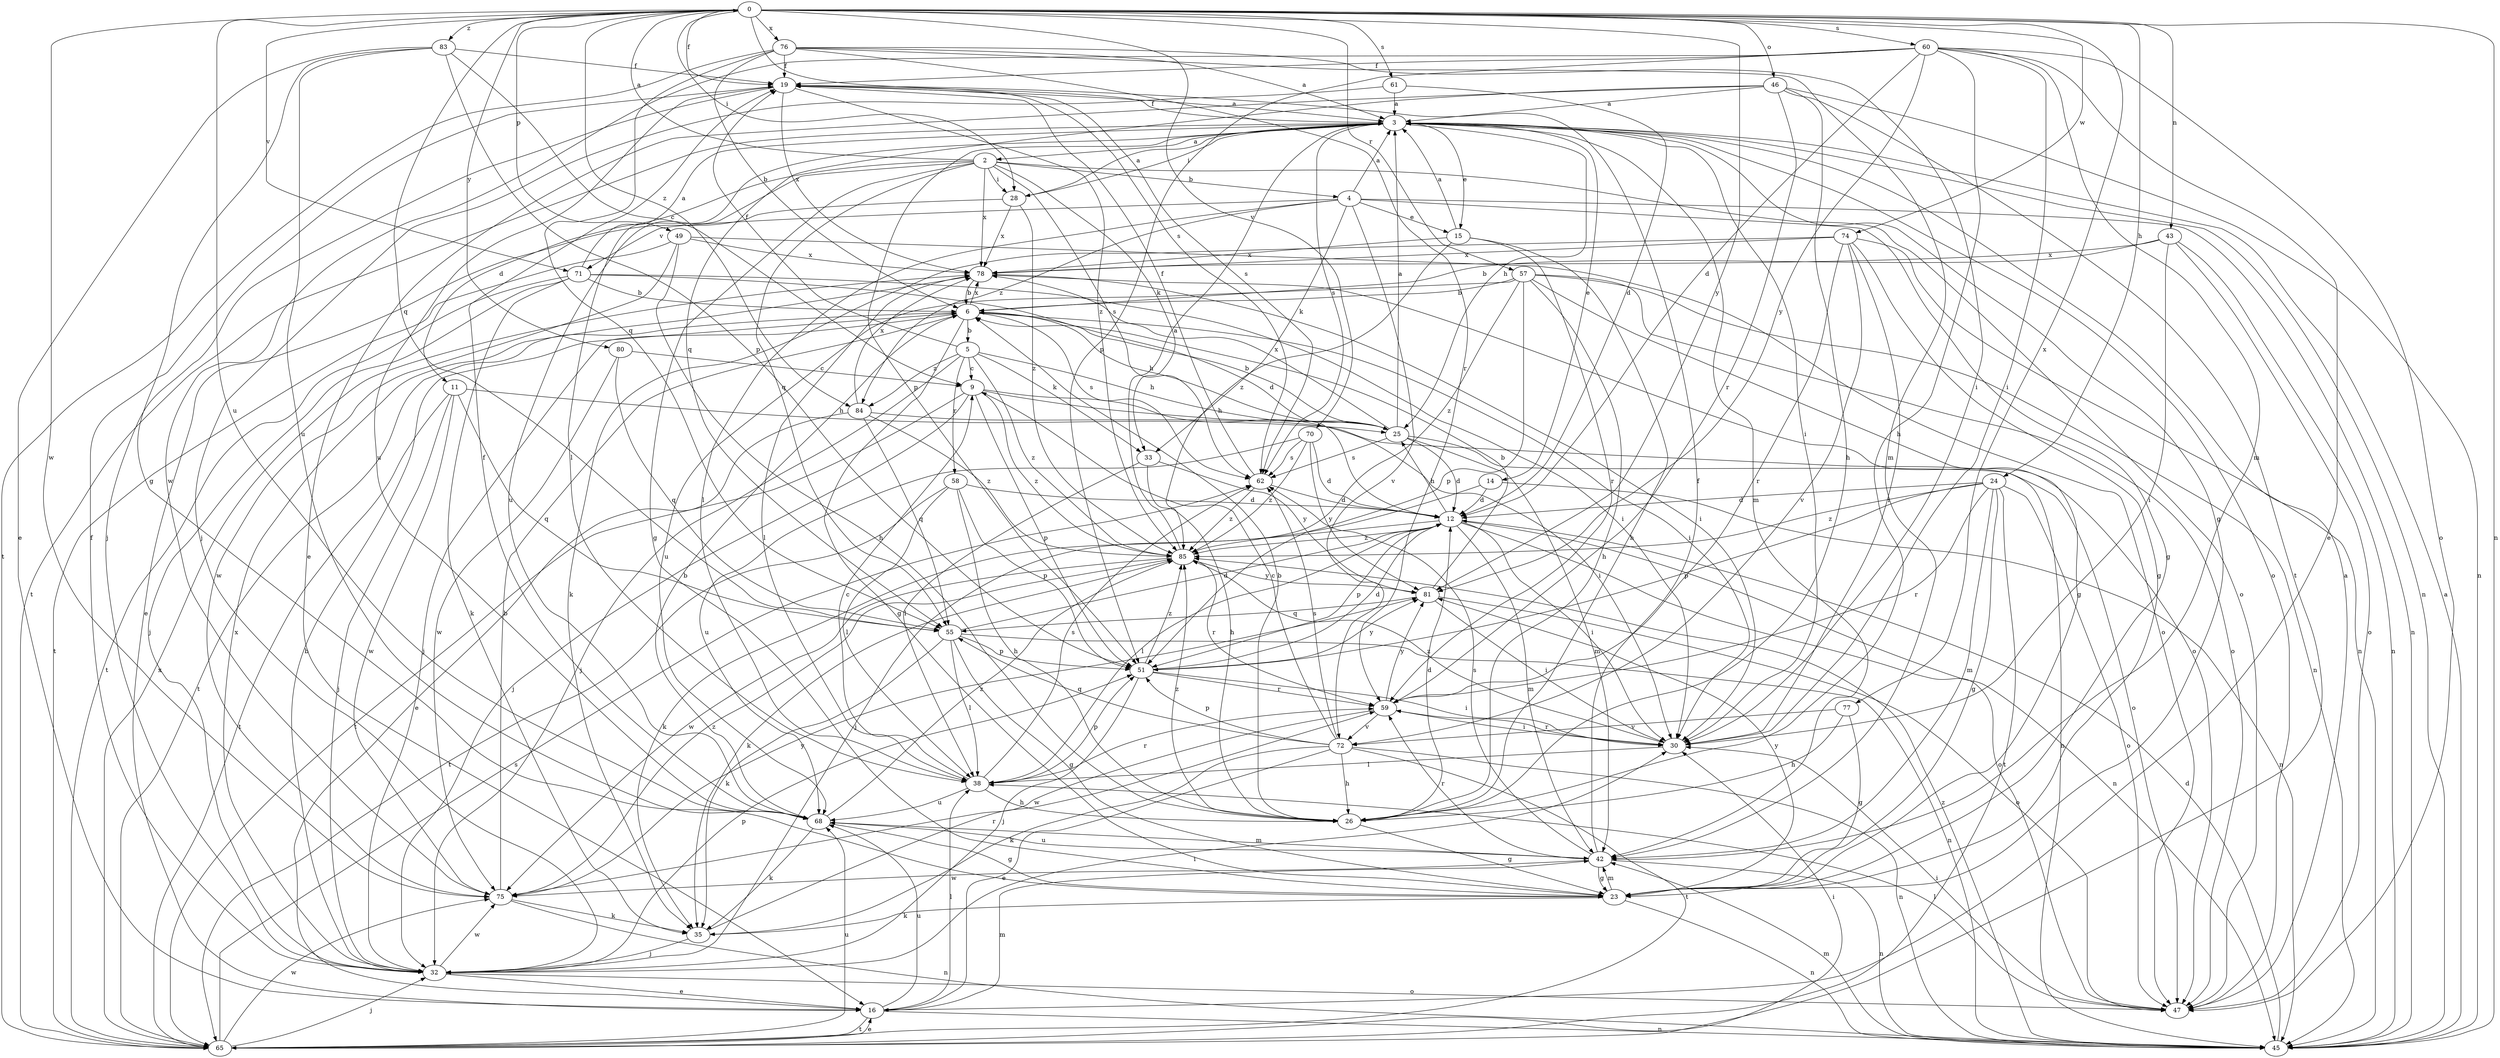 strict digraph  {
0;
2;
3;
4;
5;
6;
9;
11;
12;
14;
15;
16;
19;
23;
24;
25;
26;
28;
30;
32;
33;
35;
38;
42;
43;
45;
46;
47;
49;
51;
55;
57;
58;
59;
60;
61;
62;
65;
68;
70;
71;
72;
74;
75;
76;
77;
78;
80;
81;
83;
84;
85;
0 -> 19  [label=f];
0 -> 24  [label=h];
0 -> 28  [label=i];
0 -> 43  [label=n];
0 -> 45  [label=n];
0 -> 46  [label=o];
0 -> 49  [label=p];
0 -> 55  [label=q];
0 -> 57  [label=r];
0 -> 60  [label=s];
0 -> 61  [label=s];
0 -> 62  [label=s];
0 -> 68  [label=u];
0 -> 70  [label=v];
0 -> 71  [label=v];
0 -> 74  [label=w];
0 -> 75  [label=w];
0 -> 76  [label=x];
0 -> 77  [label=x];
0 -> 80  [label=y];
0 -> 81  [label=y];
0 -> 83  [label=z];
0 -> 84  [label=z];
2 -> 0  [label=a];
2 -> 4  [label=b];
2 -> 11  [label=d];
2 -> 23  [label=g];
2 -> 28  [label=i];
2 -> 33  [label=k];
2 -> 47  [label=o];
2 -> 55  [label=q];
2 -> 62  [label=s];
2 -> 68  [label=u];
2 -> 78  [label=x];
3 -> 2  [label=a];
3 -> 14  [label=e];
3 -> 15  [label=e];
3 -> 19  [label=f];
3 -> 23  [label=g];
3 -> 25  [label=h];
3 -> 28  [label=i];
3 -> 30  [label=i];
3 -> 38  [label=l];
3 -> 42  [label=m];
3 -> 45  [label=n];
3 -> 47  [label=o];
3 -> 51  [label=p];
3 -> 62  [label=s];
3 -> 65  [label=t];
4 -> 3  [label=a];
4 -> 15  [label=e];
4 -> 23  [label=g];
4 -> 33  [label=k];
4 -> 38  [label=l];
4 -> 45  [label=n];
4 -> 71  [label=v];
4 -> 72  [label=v];
4 -> 84  [label=z];
5 -> 9  [label=c];
5 -> 19  [label=f];
5 -> 25  [label=h];
5 -> 32  [label=j];
5 -> 33  [label=k];
5 -> 58  [label=r];
5 -> 84  [label=z];
5 -> 85  [label=z];
6 -> 5  [label=b];
6 -> 23  [label=g];
6 -> 25  [label=h];
6 -> 30  [label=i];
6 -> 32  [label=j];
6 -> 62  [label=s];
6 -> 65  [label=t];
6 -> 78  [label=x];
9 -> 25  [label=h];
9 -> 30  [label=i];
9 -> 32  [label=j];
9 -> 51  [label=p];
9 -> 65  [label=t];
9 -> 85  [label=z];
11 -> 25  [label=h];
11 -> 32  [label=j];
11 -> 55  [label=q];
11 -> 65  [label=t];
11 -> 75  [label=w];
12 -> 25  [label=h];
12 -> 30  [label=i];
12 -> 35  [label=k];
12 -> 38  [label=l];
12 -> 42  [label=m];
12 -> 45  [label=n];
12 -> 47  [label=o];
12 -> 51  [label=p];
12 -> 85  [label=z];
14 -> 12  [label=d];
14 -> 32  [label=j];
14 -> 45  [label=n];
15 -> 3  [label=a];
15 -> 26  [label=h];
15 -> 59  [label=r];
15 -> 78  [label=x];
15 -> 85  [label=z];
16 -> 38  [label=l];
16 -> 42  [label=m];
16 -> 45  [label=n];
16 -> 65  [label=t];
16 -> 68  [label=u];
19 -> 3  [label=a];
19 -> 32  [label=j];
19 -> 62  [label=s];
19 -> 68  [label=u];
19 -> 78  [label=x];
19 -> 85  [label=z];
23 -> 35  [label=k];
23 -> 42  [label=m];
23 -> 45  [label=n];
23 -> 81  [label=y];
24 -> 12  [label=d];
24 -> 23  [label=g];
24 -> 42  [label=m];
24 -> 47  [label=o];
24 -> 51  [label=p];
24 -> 59  [label=r];
24 -> 65  [label=t];
24 -> 85  [label=z];
25 -> 3  [label=a];
25 -> 6  [label=b];
25 -> 12  [label=d];
25 -> 42  [label=m];
25 -> 45  [label=n];
25 -> 62  [label=s];
25 -> 78  [label=x];
26 -> 6  [label=b];
26 -> 12  [label=d];
26 -> 23  [label=g];
26 -> 85  [label=z];
28 -> 3  [label=a];
28 -> 16  [label=e];
28 -> 78  [label=x];
28 -> 85  [label=z];
30 -> 38  [label=l];
30 -> 59  [label=r];
30 -> 85  [label=z];
32 -> 6  [label=b];
32 -> 16  [label=e];
32 -> 19  [label=f];
32 -> 30  [label=i];
32 -> 47  [label=o];
32 -> 51  [label=p];
32 -> 75  [label=w];
32 -> 78  [label=x];
33 -> 26  [label=h];
33 -> 38  [label=l];
33 -> 81  [label=y];
35 -> 32  [label=j];
35 -> 59  [label=r];
38 -> 9  [label=c];
38 -> 26  [label=h];
38 -> 51  [label=p];
38 -> 59  [label=r];
38 -> 62  [label=s];
38 -> 68  [label=u];
42 -> 19  [label=f];
42 -> 23  [label=g];
42 -> 45  [label=n];
42 -> 59  [label=r];
42 -> 62  [label=s];
42 -> 68  [label=u];
42 -> 75  [label=w];
43 -> 6  [label=b];
43 -> 30  [label=i];
43 -> 45  [label=n];
43 -> 47  [label=o];
43 -> 78  [label=x];
45 -> 3  [label=a];
45 -> 12  [label=d];
45 -> 42  [label=m];
45 -> 85  [label=z];
46 -> 3  [label=a];
46 -> 16  [label=e];
46 -> 26  [label=h];
46 -> 45  [label=n];
46 -> 55  [label=q];
46 -> 59  [label=r];
46 -> 65  [label=t];
47 -> 3  [label=a];
47 -> 30  [label=i];
47 -> 38  [label=l];
49 -> 26  [label=h];
49 -> 47  [label=o];
49 -> 65  [label=t];
49 -> 75  [label=w];
49 -> 78  [label=x];
51 -> 12  [label=d];
51 -> 30  [label=i];
51 -> 32  [label=j];
51 -> 59  [label=r];
51 -> 81  [label=y];
51 -> 85  [label=z];
55 -> 12  [label=d];
55 -> 23  [label=g];
55 -> 35  [label=k];
55 -> 38  [label=l];
55 -> 45  [label=n];
55 -> 51  [label=p];
57 -> 6  [label=b];
57 -> 23  [label=g];
57 -> 26  [label=h];
57 -> 45  [label=n];
57 -> 47  [label=o];
57 -> 51  [label=p];
57 -> 68  [label=u];
57 -> 85  [label=z];
58 -> 12  [label=d];
58 -> 26  [label=h];
58 -> 38  [label=l];
58 -> 51  [label=p];
58 -> 65  [label=t];
59 -> 30  [label=i];
59 -> 72  [label=v];
59 -> 75  [label=w];
59 -> 81  [label=y];
60 -> 12  [label=d];
60 -> 16  [label=e];
60 -> 19  [label=f];
60 -> 26  [label=h];
60 -> 30  [label=i];
60 -> 42  [label=m];
60 -> 47  [label=o];
60 -> 51  [label=p];
60 -> 75  [label=w];
60 -> 81  [label=y];
61 -> 3  [label=a];
61 -> 12  [label=d];
61 -> 32  [label=j];
62 -> 12  [label=d];
62 -> 19  [label=f];
62 -> 85  [label=z];
65 -> 16  [label=e];
65 -> 30  [label=i];
65 -> 32  [label=j];
65 -> 62  [label=s];
65 -> 68  [label=u];
65 -> 75  [label=w];
65 -> 78  [label=x];
68 -> 6  [label=b];
68 -> 19  [label=f];
68 -> 23  [label=g];
68 -> 35  [label=k];
68 -> 42  [label=m];
68 -> 85  [label=z];
70 -> 12  [label=d];
70 -> 62  [label=s];
70 -> 68  [label=u];
70 -> 81  [label=y];
70 -> 85  [label=z];
71 -> 3  [label=a];
71 -> 6  [label=b];
71 -> 12  [label=d];
71 -> 30  [label=i];
71 -> 32  [label=j];
71 -> 35  [label=k];
71 -> 65  [label=t];
72 -> 9  [label=c];
72 -> 16  [label=e];
72 -> 26  [label=h];
72 -> 35  [label=k];
72 -> 45  [label=n];
72 -> 51  [label=p];
72 -> 55  [label=q];
72 -> 62  [label=s];
72 -> 65  [label=t];
74 -> 23  [label=g];
74 -> 30  [label=i];
74 -> 35  [label=k];
74 -> 45  [label=n];
74 -> 59  [label=r];
74 -> 72  [label=v];
74 -> 78  [label=x];
75 -> 6  [label=b];
75 -> 35  [label=k];
75 -> 45  [label=n];
75 -> 81  [label=y];
75 -> 85  [label=z];
76 -> 3  [label=a];
76 -> 6  [label=b];
76 -> 19  [label=f];
76 -> 30  [label=i];
76 -> 42  [label=m];
76 -> 55  [label=q];
76 -> 59  [label=r];
76 -> 65  [label=t];
77 -> 23  [label=g];
77 -> 26  [label=h];
77 -> 72  [label=v];
78 -> 6  [label=b];
78 -> 30  [label=i];
78 -> 38  [label=l];
78 -> 47  [label=o];
80 -> 9  [label=c];
80 -> 55  [label=q];
80 -> 75  [label=w];
81 -> 6  [label=b];
81 -> 30  [label=i];
81 -> 47  [label=o];
81 -> 55  [label=q];
83 -> 9  [label=c];
83 -> 16  [label=e];
83 -> 19  [label=f];
83 -> 23  [label=g];
83 -> 51  [label=p];
83 -> 68  [label=u];
84 -> 16  [label=e];
84 -> 47  [label=o];
84 -> 55  [label=q];
84 -> 78  [label=x];
84 -> 85  [label=z];
85 -> 3  [label=a];
85 -> 35  [label=k];
85 -> 59  [label=r];
85 -> 75  [label=w];
85 -> 81  [label=y];
}
